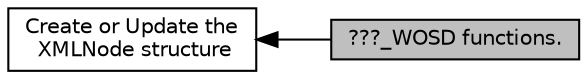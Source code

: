 digraph "???_WOSD functions."
{
  edge [fontname="Helvetica",fontsize="10",labelfontname="Helvetica",labelfontsize="10"];
  node [fontname="Helvetica",fontsize="10",shape=box];
  rankdir=LR;
  Node1 [label="???_WOSD functions.",height=0.2,width=0.4,color="black", fillcolor="grey75", style="filled", fontcolor="black",tooltip=" "];
  Node2 [label="Create or Update the\l XMLNode structure",height=0.2,width=0.4,color="black", fillcolor="white", style="filled",URL="$group__xml_modify.html",tooltip=" "];
  Node2->Node1 [shape=plaintext, dir="back", style="solid"];
}
